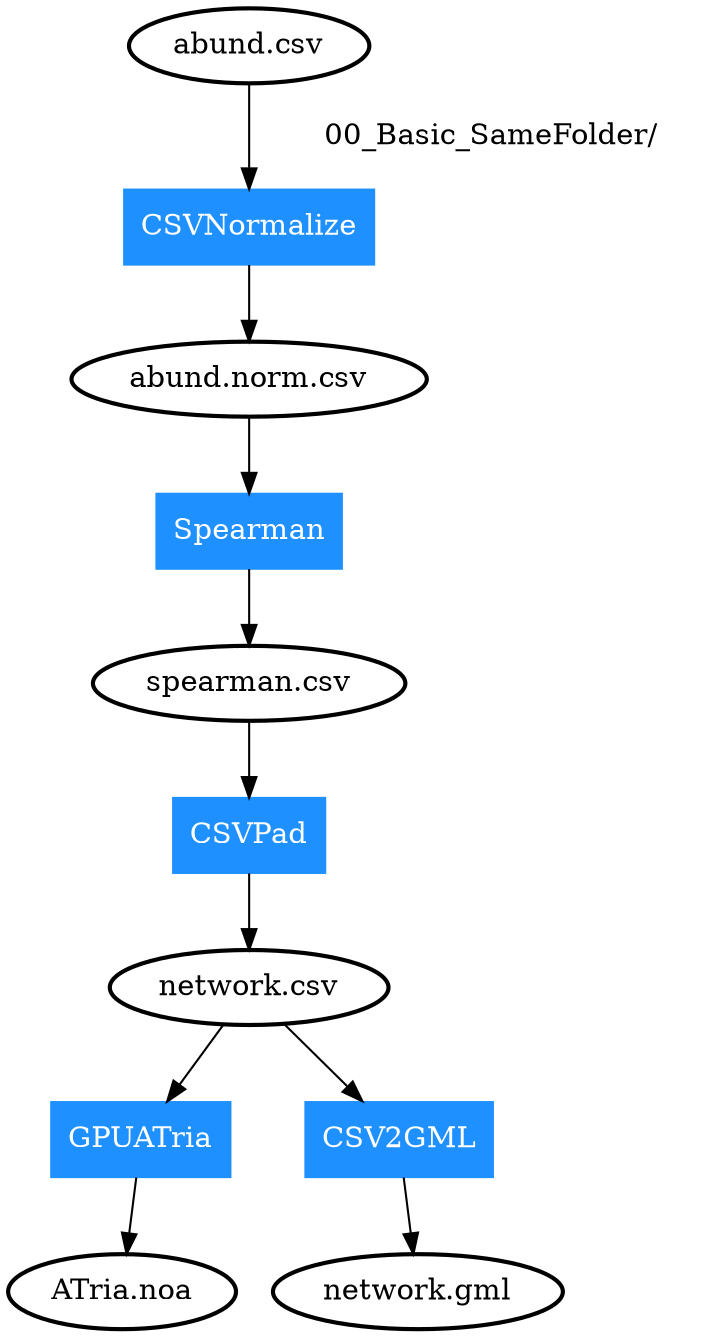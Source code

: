 digraph G {
	node [style=bold];
	"00_Basic_SameFolder/abund.csv"->"0" [label = "	00_Basic_SameFolder/	"];
	"0"->"00_Basic_SameFolder/abund.norm.csv";
	"00_Basic_SameFolder/abund.csv" [label = "abund.csv"];
	"00_Basic_SameFolder/abund.norm.csv" [label = "abund.norm.csv"];
	"00_Basic_SameFolder/abund.norm.csv"->"1";
	"1"->"00_Basic_SameFolder/spearman.csv";
	"00_Basic_SameFolder/abund.norm.csv" [label = "abund.norm.csv"];
	"00_Basic_SameFolder/spearman.csv" [label = "spearman.csv"];
	"00_Basic_SameFolder/spearman.csv"->"2";
	"2"->"00_Basic_SameFolder/network.csv";
	"00_Basic_SameFolder/spearman.csv" [label = "spearman.csv"];
	"00_Basic_SameFolder/network.csv" [label = "network.csv"];
	"00_Basic_SameFolder/network.csv"->"3";
	"3"->"00_Basic_SameFolder/ATria.noa";
	"00_Basic_SameFolder/network.csv" [label = "network.csv"];
	"00_Basic_SameFolder/ATria.noa" [label = "ATria.noa"];
	"00_Basic_SameFolder/network.csv"->"4";
	"4"->"00_Basic_SameFolder/network.gml";
	"00_Basic_SameFolder/network.csv" [label = "network.csv"];
	"00_Basic_SameFolder/network.gml" [label = "network.gml"];
	"0" [label="CSVNormalize", shape=box, color=dodgerblue1, fontcolor=white, style=filled];
	"1" [label="Spearman", shape=box, color=dodgerblue1, fontcolor=white, style=filled];
	"2" [label="CSVPad", shape=box, color=dodgerblue1, fontcolor=white, style=filled];
	"3" [label="GPUATria", shape=box, color=dodgerblue1, fontcolor=white, style=filled];
	"4" [label="CSV2GML", shape=box, color=dodgerblue1, fontcolor=white, style=filled];
}
